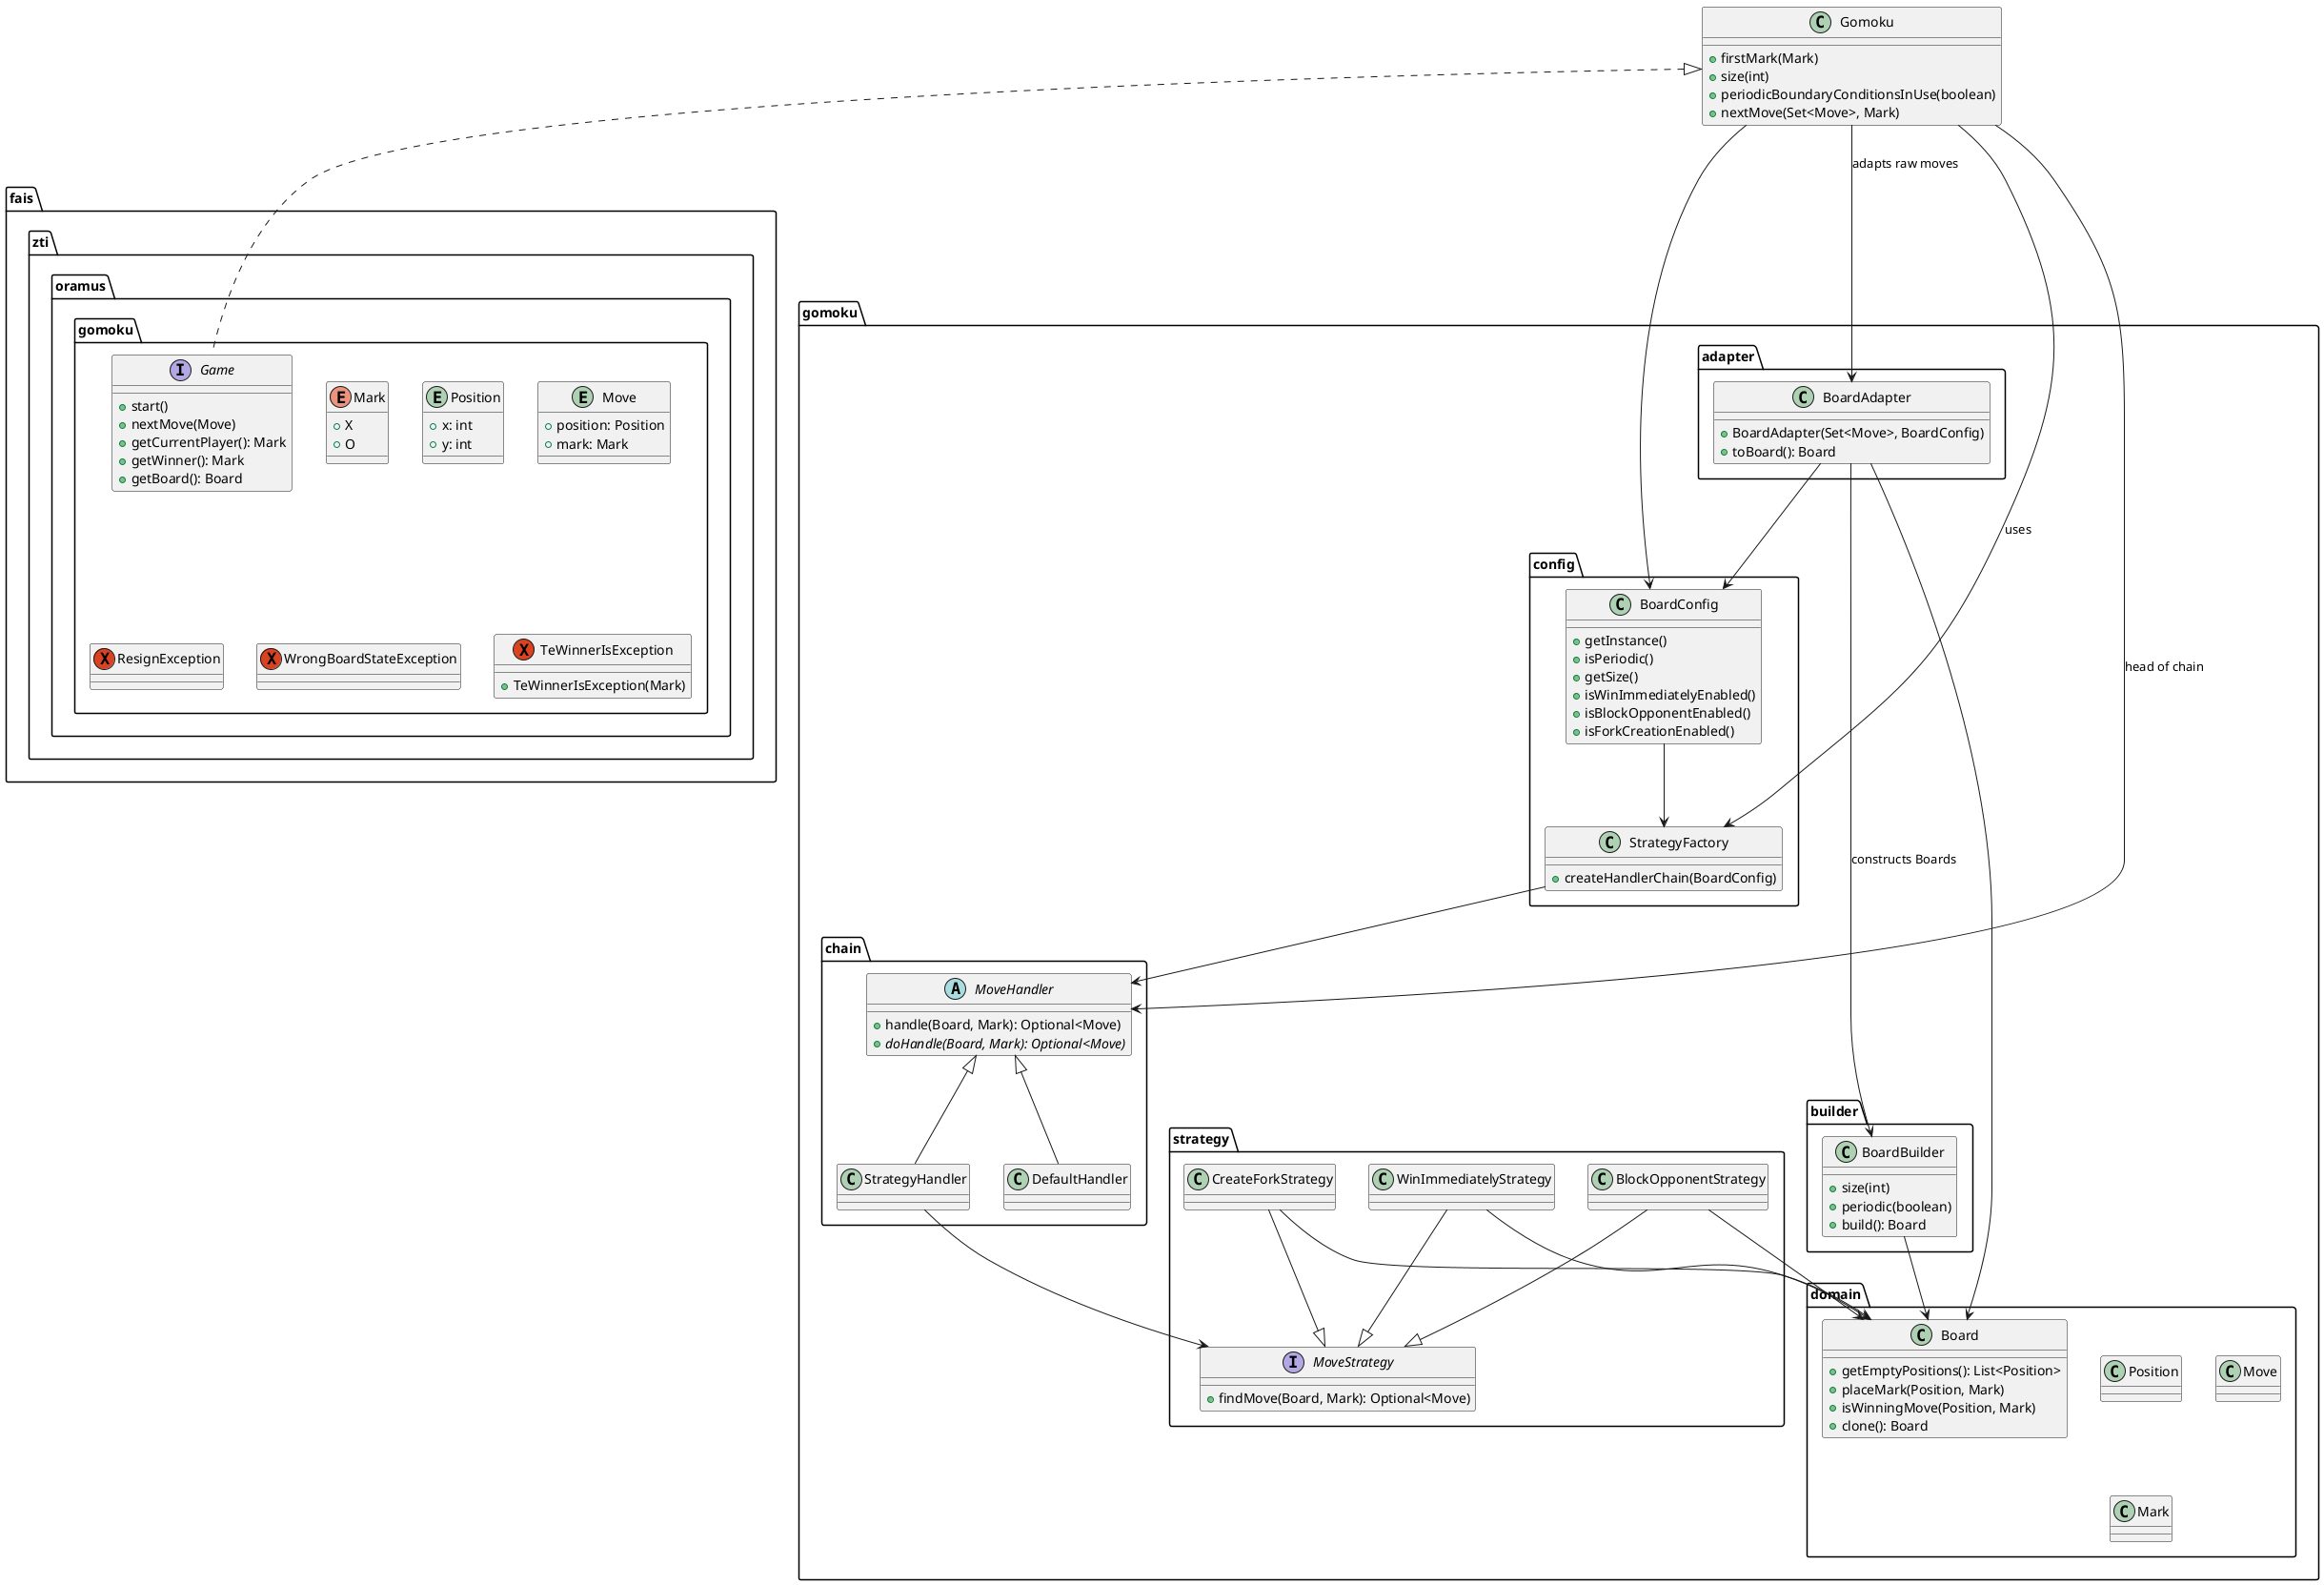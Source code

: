 @startuml
' Pakiety
package fais.zti.oramus.gomoku {
    interface Game {
        + start()
        + nextMove(Move)
        + getCurrentPlayer(): Mark
        + getWinner(): Mark
        + getBoard(): Board
    }

    enum Mark {
        + X
        + O
    }
    entity Position {
        + x: int
        + y: int
    }
    entity Move {
        + position: Position
        + mark: Mark
    }
    exception ResignException {}
    exception WrongBoardStateException {}
    exception TeWinnerIsException {
        + TeWinnerIsException(Mark)
    }


}
  class Gomoku {
    + firstMark(Mark)
    + size(int)
    + periodicBoundaryConditionsInUse(boolean)
    + nextMove(Set<Move>, Mark)
  }

package gomoku.config {
  class BoardConfig {
    + getInstance()
    + isPeriodic()
    + getSize()
    + isWinImmediatelyEnabled()
    + isBlockOpponentEnabled()
    + isForkCreationEnabled()
  }
  class StrategyFactory {
    + createHandlerChain(BoardConfig)
  }
}

package gomoku.adapter {
  class BoardAdapter {
    + BoardAdapter(Set<Move>, BoardConfig)
    + toBoard(): Board
  }
}

package gomoku.builder {
  class BoardBuilder {
    + size(int)
    + periodic(boolean)
    + build(): Board
  }
}

package gomoku.domain {
  class Board {
    + getEmptyPositions(): List<Position>
    + placeMark(Position, Mark)
    + isWinningMove(Position, Mark)
    + clone(): Board
  }
  class Position
  class Move
  class Mark
}

package gomoku.chain {
  abstract class MoveHandler {
    + handle(Board, Mark): Optional<Move)
    {abstract} + doHandle(Board, Mark): Optional<Move)
  }
  class StrategyHandler
  class DefaultHandler
}

package gomoku.strategy {
  interface MoveStrategy {
    + findMove(Board, Mark): Optional<Move)
  }
  class WinImmediatelyStrategy
  class BlockOpponentStrategy
  class CreateForkStrategy
}

' Relacje
Gomoku <|.. Game
Gomoku --> StrategyFactory        : uses
Gomoku --> BoardAdapter           : adapts raw moves
Gomoku --> BoardConfig

BoardAdapter --> BoardBuilder     : constructs Boards
BoardAdapter --> BoardConfig
BoardAdapter --> Board

BoardBuilder --> Board

StrategyFactory --> MoveHandler

MoveHandler <|-- StrategyHandler
MoveHandler <|-- DefaultHandler

StrategyHandler --> MoveStrategy
WinImmediatelyStrategy --|> MoveStrategy
BlockOpponentStrategy --|> MoveStrategy
CreateForkStrategy --|> MoveStrategy

WinImmediatelyStrategy --> Board
BlockOpponentStrategy --> Board
CreateForkStrategy --> Board

BoardConfig --> StrategyFactory

Gomoku --> MoveHandler            : head of chain

@enduml

